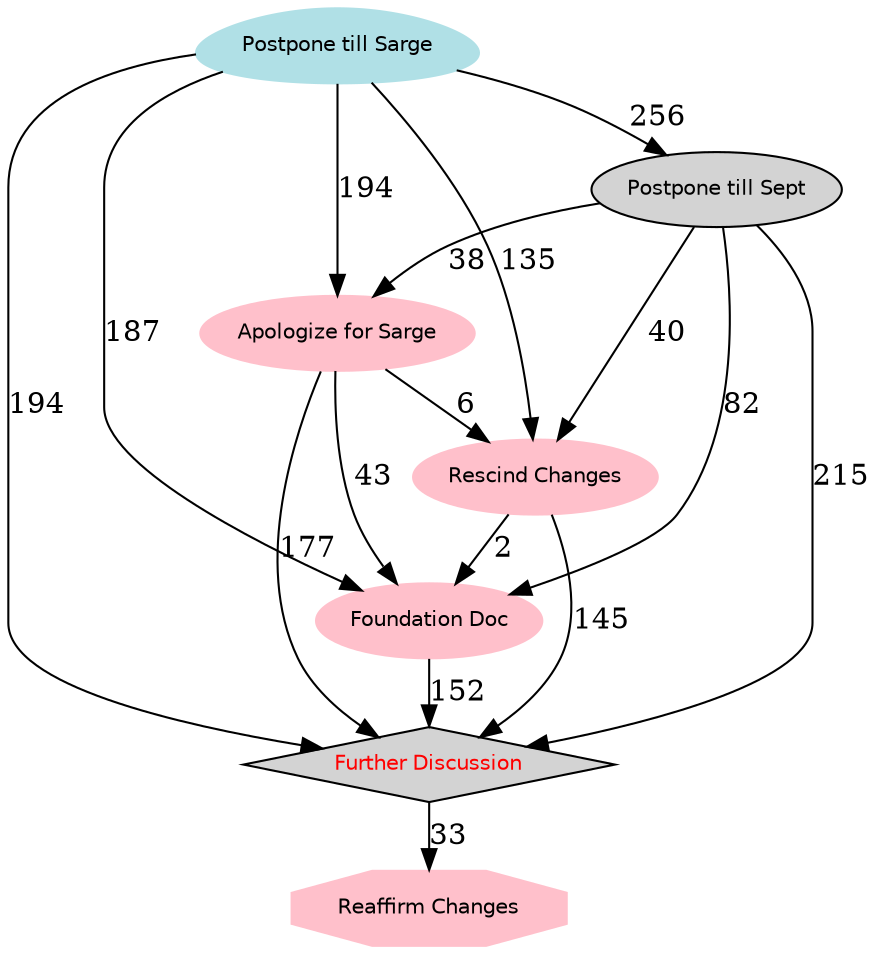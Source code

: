 digraph Results {
  ranksep=0.25;
	"Postpone till Sept" [ style="filled" , fontname="Helvetica", fontsize=10  ];
	"Postpone till Sarge" [ style="filled" , color="powderblue", shape=egg, fontcolor="Navy Blue", fontname="Helvetica", fontsize=10  ];
	"Apologize for Sarge" [ style="filled" , color="pink", fontname="Helvetica", fontsize=10  ];
	"Rescind Changes" [ style="filled" , color="pink", fontname="Helvetica", fontsize=10  ];
	"Foundation Doc" [ style="filled" , color="pink", fontname="Helvetica", fontsize=10  ];
	"Reaffirm Changes" [ style="filled" , color="pink", shape=octagon, fontname="Helvetica", fontsize=10  ];
	"Further Discussion" [ style="filled" , shape=diamond, fontcolor="Red", fontname="Helvetica", fontsize=10  ];

	"Postpone till Sarge" -> "Postpone till Sept" [ label="256" ];
	"Postpone till Sept" -> "Apologize for Sarge" [ label="38" ];
	"Postpone till Sept" -> "Rescind Changes" [ label="40" ];
	"Postpone till Sept" -> "Foundation Doc" [ label="82" ];
	"Postpone till Sept" -> "Further Discussion" [ label="215" ];

	"Postpone till Sarge" -> "Apologize for Sarge" [ label="194" ];
	"Postpone till Sarge" -> "Rescind Changes" [ label="135" ];
	"Postpone till Sarge" -> "Foundation Doc" [ label="187" ];
	"Postpone till Sarge" -> "Further Discussion" [ label="194" ];

	"Apologize for Sarge" -> "Rescind Changes" [ label="6" ];
	"Apologize for Sarge" -> "Foundation Doc" [ label="43" ];
	"Apologize for Sarge" -> "Further Discussion" [ label="177" ];

	"Rescind Changes" -> "Foundation Doc" [ label="2" ];
	"Rescind Changes" -> "Further Discussion" [ label="145" ];

	"Foundation Doc" -> "Further Discussion" [ label="152" ];

  "Further Discussion" -> "Reaffirm Changes"  [ label="33"  ];
}
